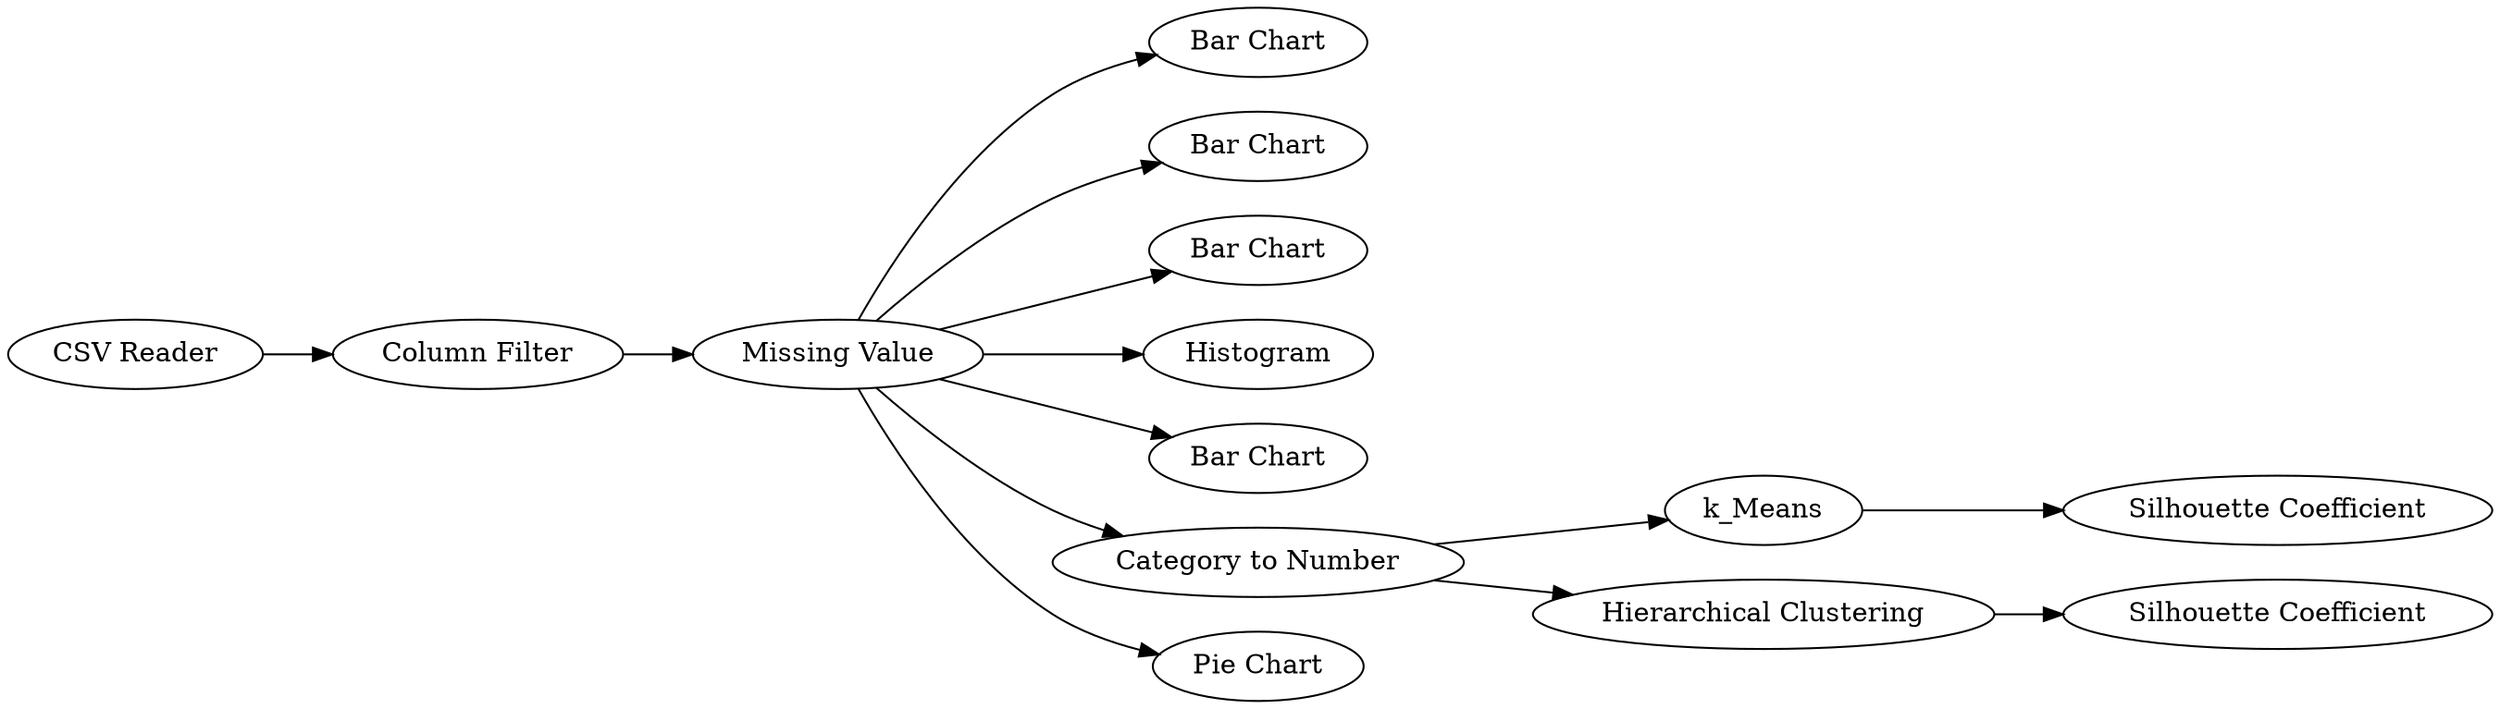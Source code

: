 digraph {
	1 [label="CSV Reader"]
	2 [label="Column Filter"]
	3 [label="Missing Value"]
	4 [label="Bar Chart"]
	6 [label="Bar Chart"]
	7 [label="Bar Chart"]
	8 [label=Histogram]
	9 [label="Bar Chart"]
	10 [label="Category to Number"]
	11 [label=k_Means]
	12 [label="Silhouette Coefficient"]
	14 [label="Pie Chart"]
	15 [label="Hierarchical Clustering"]
	16 [label="Silhouette Coefficient"]
	1 -> 2
	2 -> 3
	3 -> 7
	3 -> 6
	3 -> 4
	3 -> 10
	3 -> 9
	3 -> 8
	3 -> 14
	10 -> 11
	10 -> 15
	11 -> 12
	15 -> 16
	rankdir=LR
}

